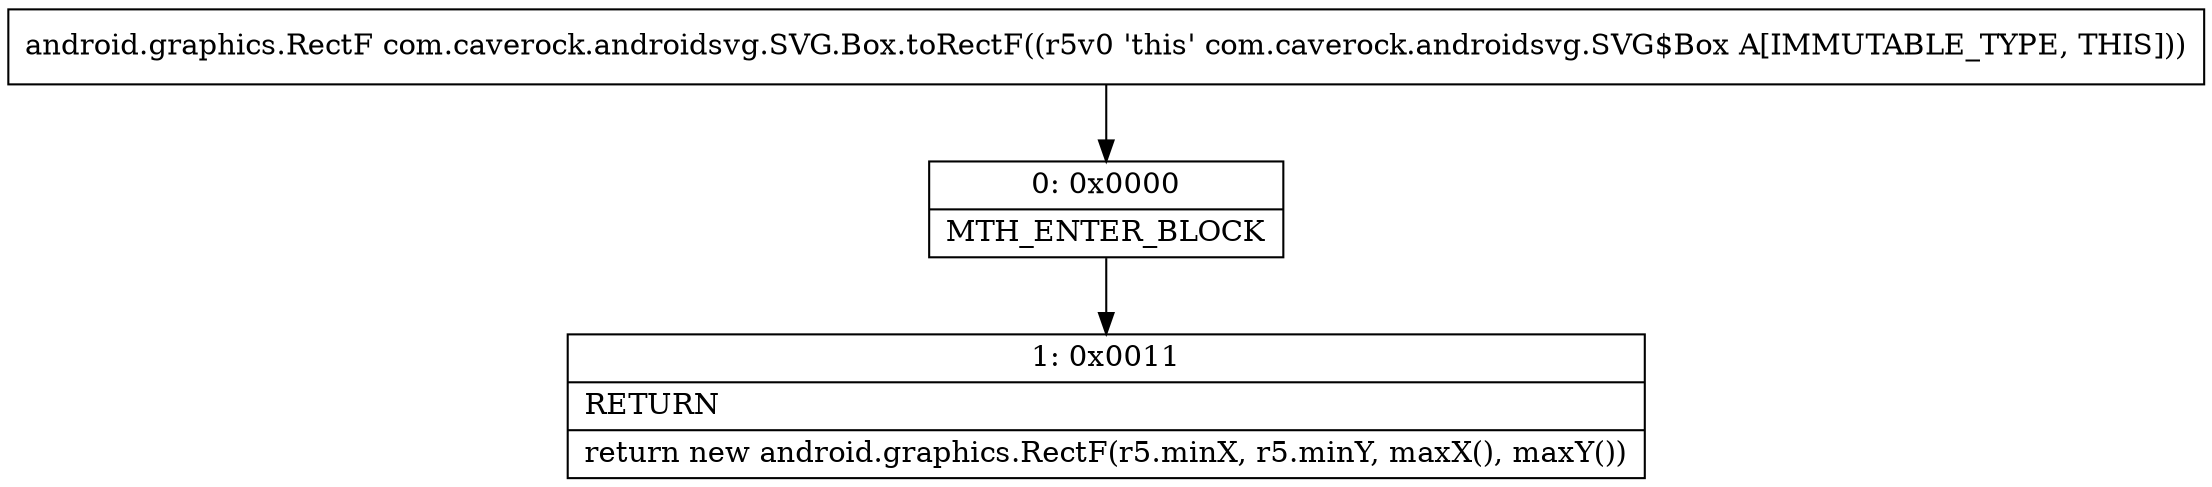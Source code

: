digraph "CFG forcom.caverock.androidsvg.SVG.Box.toRectF()Landroid\/graphics\/RectF;" {
Node_0 [shape=record,label="{0\:\ 0x0000|MTH_ENTER_BLOCK\l}"];
Node_1 [shape=record,label="{1\:\ 0x0011|RETURN\l|return new android.graphics.RectF(r5.minX, r5.minY, maxX(), maxY())\l}"];
MethodNode[shape=record,label="{android.graphics.RectF com.caverock.androidsvg.SVG.Box.toRectF((r5v0 'this' com.caverock.androidsvg.SVG$Box A[IMMUTABLE_TYPE, THIS])) }"];
MethodNode -> Node_0;
Node_0 -> Node_1;
}


